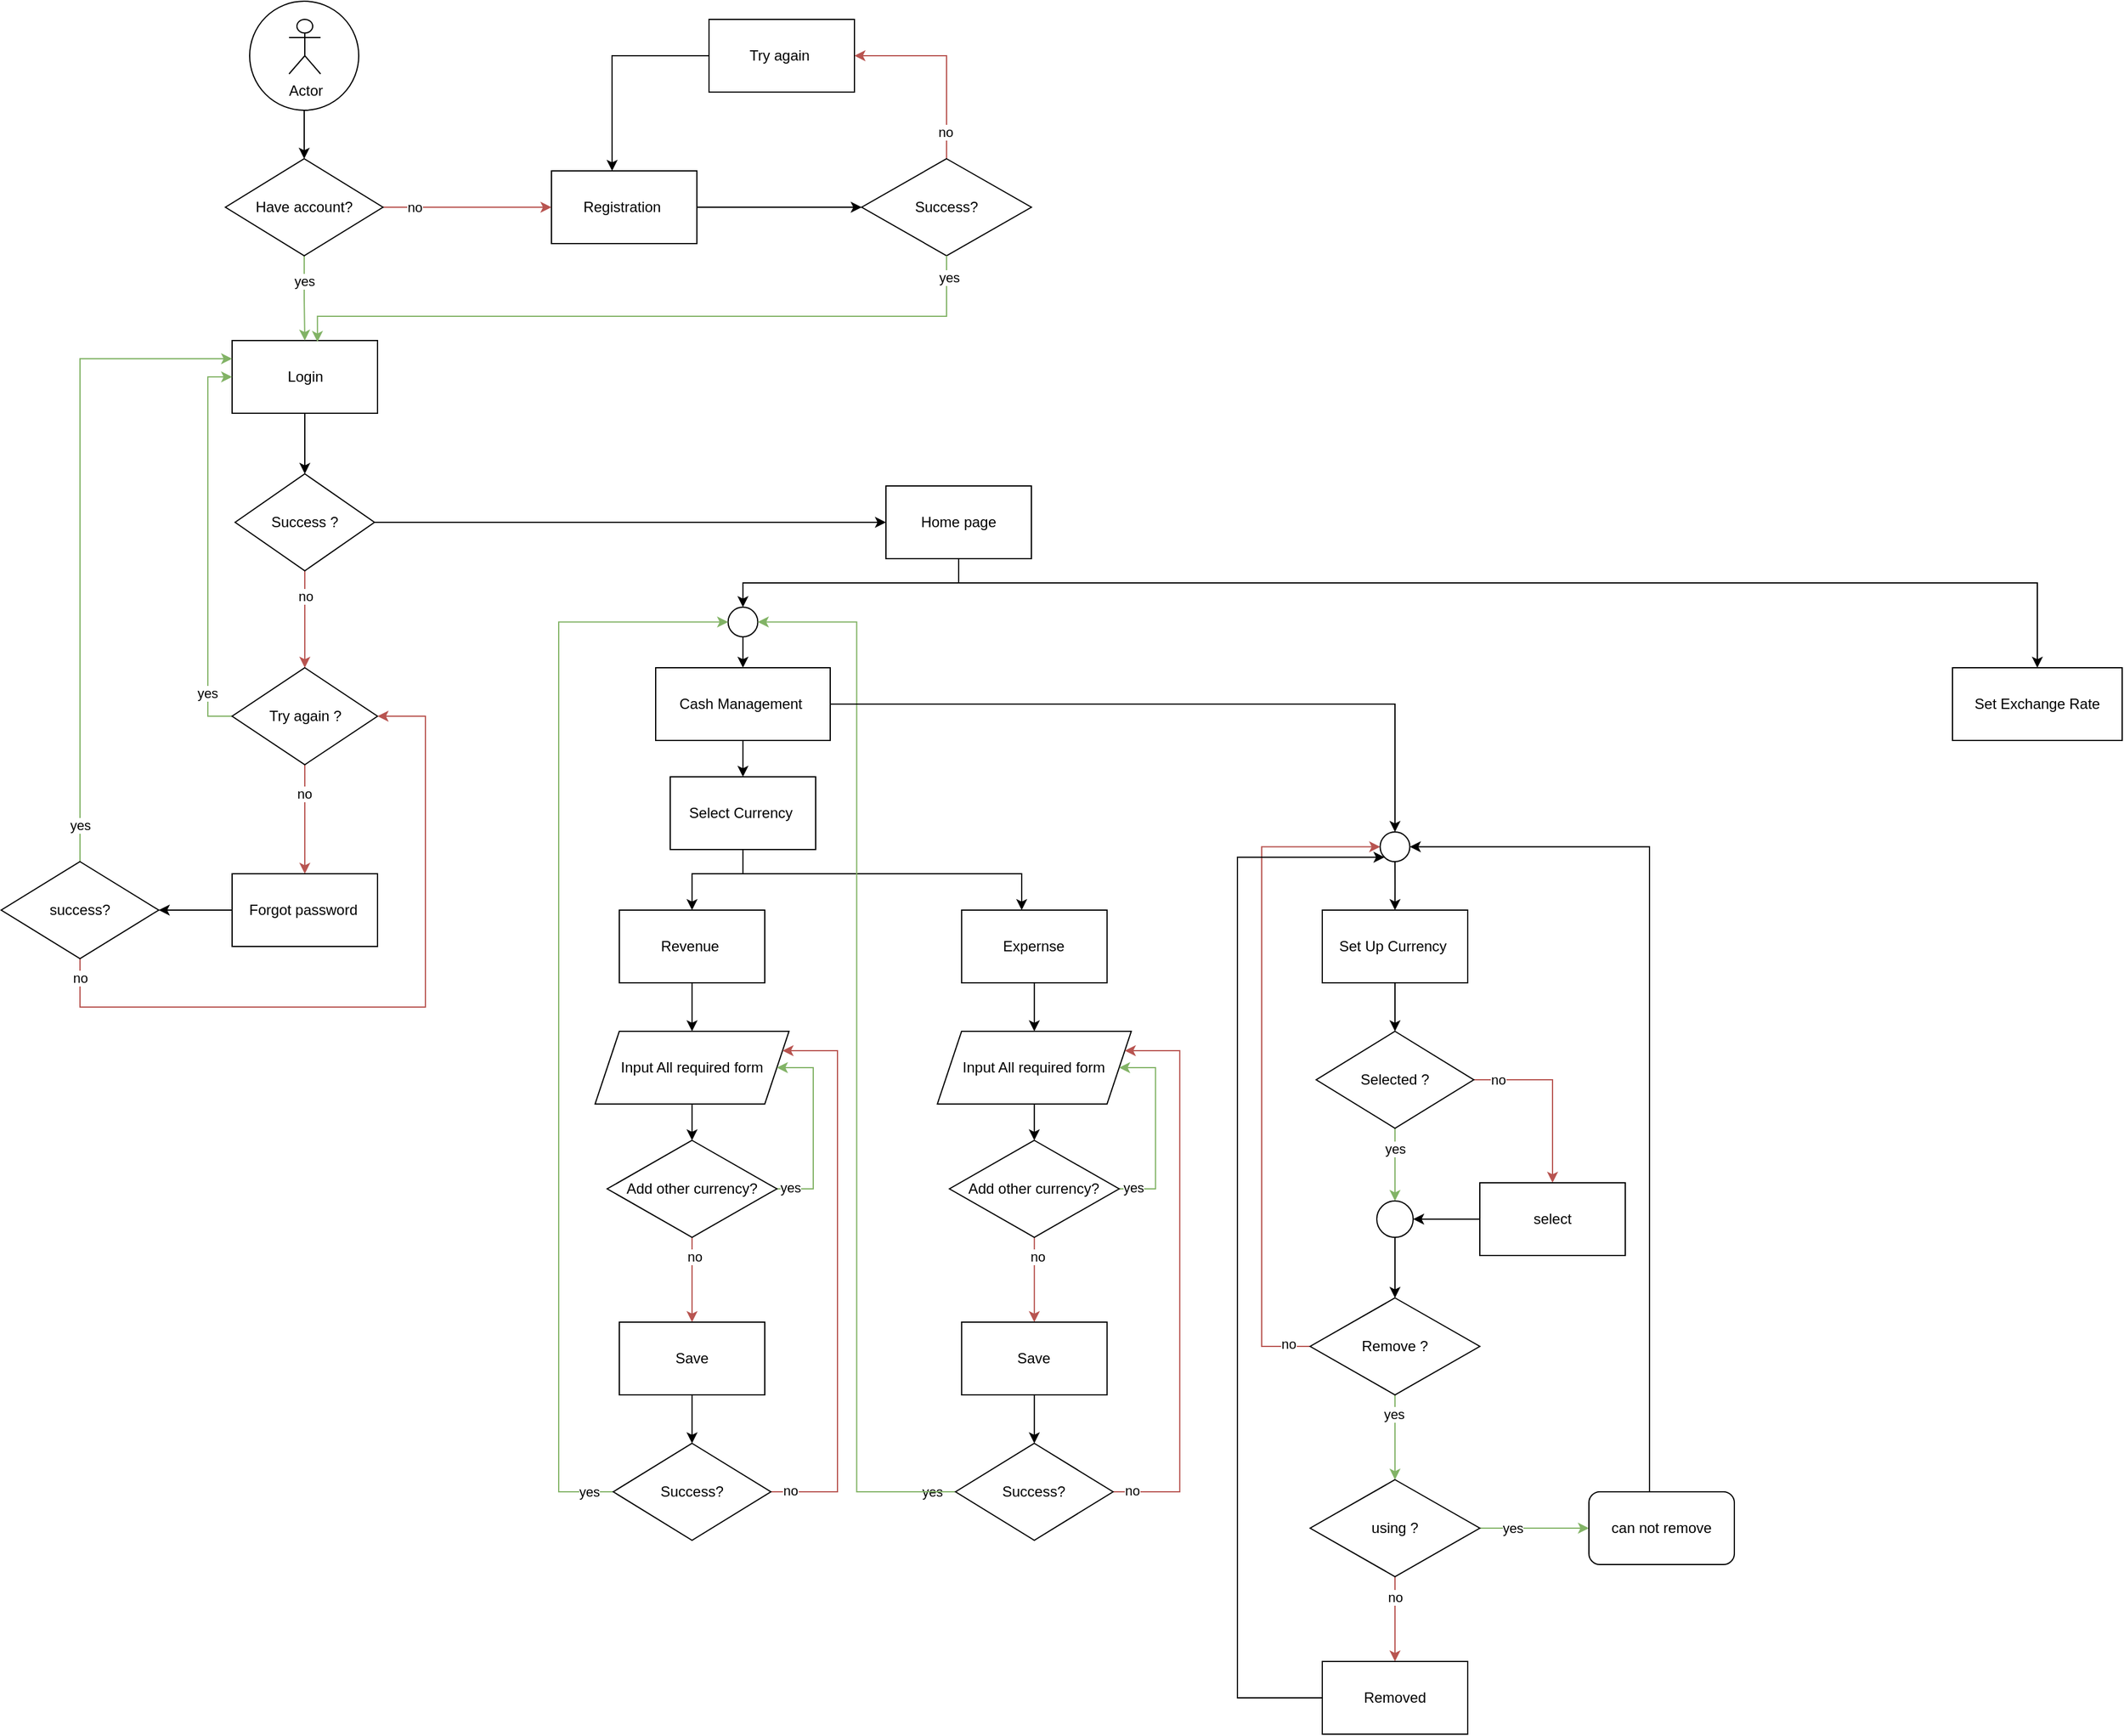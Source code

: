 <mxfile version="22.1.21" type="github">
  <diagram name="Page-1" id="sFdaFdxDaXIZGCfl0hoK">
    <mxGraphModel dx="2739" dy="1045" grid="1" gridSize="10" guides="1" tooltips="1" connect="1" arrows="1" fold="1" page="1" pageScale="1" pageWidth="827" pageHeight="1169" math="0" shadow="0">
      <root>
        <mxCell id="0" />
        <mxCell id="1" parent="0" />
        <mxCell id="cbAIEBdqqNmtDcaVRpag-26" style="edgeStyle=orthogonalEdgeStyle;rounded=0;orthogonalLoop=1;jettySize=auto;html=1;entryX=0.5;entryY=0;entryDx=0;entryDy=0;" parent="1" source="v3WD2MxnCzHF7l0SVA99-8" target="cbAIEBdqqNmtDcaVRpag-25" edge="1">
          <mxGeometry relative="1" as="geometry" />
        </mxCell>
        <mxCell id="v3WD2MxnCzHF7l0SVA99-8" value="" style="ellipse;whiteSpace=wrap;html=1;aspect=fixed;" parent="1" vertex="1">
          <mxGeometry x="45" y="60" width="90" height="90" as="geometry" />
        </mxCell>
        <mxCell id="cbAIEBdqqNmtDcaVRpag-39" style="edgeStyle=orthogonalEdgeStyle;rounded=0;orthogonalLoop=1;jettySize=auto;html=1;entryX=0.5;entryY=0;entryDx=0;entryDy=0;" parent="1" source="cbAIEBdqqNmtDcaVRpag-8" target="cbAIEBdqqNmtDcaVRpag-38" edge="1">
          <mxGeometry relative="1" as="geometry" />
        </mxCell>
        <mxCell id="cbAIEBdqqNmtDcaVRpag-8" value="Login" style="rounded=0;whiteSpace=wrap;html=1;" parent="1" vertex="1">
          <mxGeometry x="30.5" y="340" width="120" height="60" as="geometry" />
        </mxCell>
        <mxCell id="cbAIEBdqqNmtDcaVRpag-27" value="" style="edgeStyle=orthogonalEdgeStyle;rounded=0;orthogonalLoop=1;jettySize=auto;html=1;fillColor=#d5e8d4;strokeColor=#82b366;" parent="1" source="cbAIEBdqqNmtDcaVRpag-25" target="cbAIEBdqqNmtDcaVRpag-8" edge="1">
          <mxGeometry relative="1" as="geometry" />
        </mxCell>
        <mxCell id="cbAIEBdqqNmtDcaVRpag-62" value="yes" style="edgeLabel;html=1;align=center;verticalAlign=middle;resizable=0;points=[];" parent="cbAIEBdqqNmtDcaVRpag-27" vertex="1" connectable="0">
          <mxGeometry x="-0.734" relative="1" as="geometry">
            <mxPoint y="11" as="offset" />
          </mxGeometry>
        </mxCell>
        <mxCell id="cbAIEBdqqNmtDcaVRpag-29" style="edgeStyle=orthogonalEdgeStyle;rounded=0;orthogonalLoop=1;jettySize=auto;html=1;fillColor=#f8cecc;strokeColor=#b85450;" parent="1" source="cbAIEBdqqNmtDcaVRpag-25" target="cbAIEBdqqNmtDcaVRpag-28" edge="1">
          <mxGeometry relative="1" as="geometry" />
        </mxCell>
        <mxCell id="cbAIEBdqqNmtDcaVRpag-61" value="no" style="edgeLabel;html=1;align=center;verticalAlign=middle;resizable=0;points=[];" parent="cbAIEBdqqNmtDcaVRpag-29" vertex="1" connectable="0">
          <mxGeometry x="0.089" relative="1" as="geometry">
            <mxPoint x="-50" as="offset" />
          </mxGeometry>
        </mxCell>
        <mxCell id="cbAIEBdqqNmtDcaVRpag-25" value="Have account?" style="rhombus;whiteSpace=wrap;html=1;" parent="1" vertex="1">
          <mxGeometry x="25" y="190" width="130" height="80" as="geometry" />
        </mxCell>
        <mxCell id="cbAIEBdqqNmtDcaVRpag-32" style="edgeStyle=orthogonalEdgeStyle;rounded=0;orthogonalLoop=1;jettySize=auto;html=1;entryX=0;entryY=0.5;entryDx=0;entryDy=0;" parent="1" source="cbAIEBdqqNmtDcaVRpag-28" target="cbAIEBdqqNmtDcaVRpag-30" edge="1">
          <mxGeometry relative="1" as="geometry" />
        </mxCell>
        <mxCell id="cbAIEBdqqNmtDcaVRpag-28" value="Registration&amp;nbsp;" style="rounded=0;whiteSpace=wrap;html=1;" parent="1" vertex="1">
          <mxGeometry x="294" y="200" width="120" height="60" as="geometry" />
        </mxCell>
        <mxCell id="cbAIEBdqqNmtDcaVRpag-71" style="edgeStyle=orthogonalEdgeStyle;rounded=0;orthogonalLoop=1;jettySize=auto;html=1;entryX=1;entryY=0.5;entryDx=0;entryDy=0;exitX=0.5;exitY=0;exitDx=0;exitDy=0;fillColor=#f8cecc;strokeColor=#b85450;" parent="1" source="cbAIEBdqqNmtDcaVRpag-30" target="cbAIEBdqqNmtDcaVRpag-65" edge="1">
          <mxGeometry relative="1" as="geometry">
            <Array as="points">
              <mxPoint x="620" y="105" />
            </Array>
          </mxGeometry>
        </mxCell>
        <mxCell id="cbAIEBdqqNmtDcaVRpag-72" value="no" style="edgeLabel;html=1;align=center;verticalAlign=middle;resizable=0;points=[];" parent="cbAIEBdqqNmtDcaVRpag-71" vertex="1" connectable="0">
          <mxGeometry x="-0.721" y="1" relative="1" as="geometry">
            <mxPoint as="offset" />
          </mxGeometry>
        </mxCell>
        <mxCell id="cbAIEBdqqNmtDcaVRpag-30" value="Success?" style="rhombus;whiteSpace=wrap;html=1;" parent="1" vertex="1">
          <mxGeometry x="550" y="190" width="140" height="80" as="geometry" />
        </mxCell>
        <mxCell id="JdCSDH2BRABHnU54pqJm-5" style="edgeStyle=orthogonalEdgeStyle;rounded=0;orthogonalLoop=1;jettySize=auto;html=1;entryX=0.5;entryY=0;entryDx=0;entryDy=0;" edge="1" parent="1" source="JdCSDH2BRABHnU54pqJm-6" target="JdCSDH2BRABHnU54pqJm-4">
          <mxGeometry relative="1" as="geometry">
            <Array as="points">
              <mxPoint x="452" y="570" />
            </Array>
          </mxGeometry>
        </mxCell>
        <mxCell id="JdCSDH2BRABHnU54pqJm-101" style="edgeStyle=orthogonalEdgeStyle;rounded=0;orthogonalLoop=1;jettySize=auto;html=1;entryX=0.5;entryY=0;entryDx=0;entryDy=0;" edge="1" parent="1" source="cbAIEBdqqNmtDcaVRpag-36" target="JdCSDH2BRABHnU54pqJm-100">
          <mxGeometry relative="1" as="geometry">
            <Array as="points">
              <mxPoint x="630" y="540" />
              <mxPoint x="1520" y="540" />
            </Array>
          </mxGeometry>
        </mxCell>
        <mxCell id="cbAIEBdqqNmtDcaVRpag-36" value="Home page" style="rounded=0;whiteSpace=wrap;html=1;" parent="1" vertex="1">
          <mxGeometry x="570" y="460" width="120" height="60" as="geometry" />
        </mxCell>
        <mxCell id="cbAIEBdqqNmtDcaVRpag-78" style="edgeStyle=orthogonalEdgeStyle;rounded=0;orthogonalLoop=1;jettySize=auto;html=1;entryX=0.5;entryY=0;entryDx=0;entryDy=0;fillColor=#f8cecc;strokeColor=#b85450;" parent="1" source="cbAIEBdqqNmtDcaVRpag-38" target="cbAIEBdqqNmtDcaVRpag-44" edge="1">
          <mxGeometry relative="1" as="geometry" />
        </mxCell>
        <mxCell id="cbAIEBdqqNmtDcaVRpag-79" value="no&lt;br&gt;" style="edgeLabel;html=1;align=center;verticalAlign=middle;resizable=0;points=[];" parent="cbAIEBdqqNmtDcaVRpag-78" vertex="1" connectable="0">
          <mxGeometry x="-0.617" y="-2" relative="1" as="geometry">
            <mxPoint x="2" y="5" as="offset" />
          </mxGeometry>
        </mxCell>
        <mxCell id="cbAIEBdqqNmtDcaVRpag-90" style="edgeStyle=orthogonalEdgeStyle;rounded=0;orthogonalLoop=1;jettySize=auto;html=1;" parent="1" source="cbAIEBdqqNmtDcaVRpag-38" target="cbAIEBdqqNmtDcaVRpag-36" edge="1">
          <mxGeometry relative="1" as="geometry" />
        </mxCell>
        <mxCell id="cbAIEBdqqNmtDcaVRpag-38" value="Success ?" style="rhombus;whiteSpace=wrap;html=1;" parent="1" vertex="1">
          <mxGeometry x="33" y="450" width="115" height="80" as="geometry" />
        </mxCell>
        <mxCell id="cbAIEBdqqNmtDcaVRpag-48" style="edgeStyle=orthogonalEdgeStyle;rounded=0;orthogonalLoop=1;jettySize=auto;html=1;entryX=0;entryY=0.5;entryDx=0;entryDy=0;exitX=0;exitY=0.5;exitDx=0;exitDy=0;fillColor=#d5e8d4;strokeColor=#82b366;" parent="1" source="cbAIEBdqqNmtDcaVRpag-44" target="cbAIEBdqqNmtDcaVRpag-8" edge="1">
          <mxGeometry relative="1" as="geometry">
            <mxPoint x="-20" y="640" as="targetPoint" />
          </mxGeometry>
        </mxCell>
        <mxCell id="cbAIEBdqqNmtDcaVRpag-82" value="yes" style="edgeLabel;html=1;align=center;verticalAlign=middle;resizable=0;points=[];" parent="cbAIEBdqqNmtDcaVRpag-48" vertex="1" connectable="0">
          <mxGeometry x="-0.659" y="-3" relative="1" as="geometry">
            <mxPoint x="-4" y="15" as="offset" />
          </mxGeometry>
        </mxCell>
        <mxCell id="cbAIEBdqqNmtDcaVRpag-50" style="edgeStyle=orthogonalEdgeStyle;rounded=0;orthogonalLoop=1;jettySize=auto;html=1;entryX=0.5;entryY=0;entryDx=0;entryDy=0;fillColor=#f8cecc;strokeColor=#b85450;" parent="1" source="cbAIEBdqqNmtDcaVRpag-44" target="cbAIEBdqqNmtDcaVRpag-49" edge="1">
          <mxGeometry relative="1" as="geometry" />
        </mxCell>
        <mxCell id="cbAIEBdqqNmtDcaVRpag-87" value="no" style="edgeLabel;html=1;align=center;verticalAlign=middle;resizable=0;points=[];" parent="cbAIEBdqqNmtDcaVRpag-50" vertex="1" connectable="0">
          <mxGeometry x="-0.479" y="-1" relative="1" as="geometry">
            <mxPoint as="offset" />
          </mxGeometry>
        </mxCell>
        <mxCell id="cbAIEBdqqNmtDcaVRpag-44" value="Try again ?" style="rhombus;whiteSpace=wrap;html=1;" parent="1" vertex="1">
          <mxGeometry x="30.5" y="610" width="120" height="80" as="geometry" />
        </mxCell>
        <mxCell id="cbAIEBdqqNmtDcaVRpag-81" style="edgeStyle=orthogonalEdgeStyle;rounded=0;orthogonalLoop=1;jettySize=auto;html=1;entryX=1;entryY=0.5;entryDx=0;entryDy=0;" parent="1" source="cbAIEBdqqNmtDcaVRpag-49" target="cbAIEBdqqNmtDcaVRpag-51" edge="1">
          <mxGeometry relative="1" as="geometry" />
        </mxCell>
        <mxCell id="cbAIEBdqqNmtDcaVRpag-49" value="Forgot password&amp;nbsp;" style="rounded=0;whiteSpace=wrap;html=1;" parent="1" vertex="1">
          <mxGeometry x="30.5" y="780" width="120" height="60" as="geometry" />
        </mxCell>
        <mxCell id="cbAIEBdqqNmtDcaVRpag-83" style="edgeStyle=orthogonalEdgeStyle;rounded=0;orthogonalLoop=1;jettySize=auto;html=1;entryX=1;entryY=0.5;entryDx=0;entryDy=0;fillColor=#f8cecc;strokeColor=#b85450;" parent="1" source="cbAIEBdqqNmtDcaVRpag-51" target="cbAIEBdqqNmtDcaVRpag-44" edge="1">
          <mxGeometry relative="1" as="geometry">
            <Array as="points">
              <mxPoint x="-95" y="890" />
              <mxPoint x="190" y="890" />
              <mxPoint x="190" y="650" />
            </Array>
          </mxGeometry>
        </mxCell>
        <mxCell id="cbAIEBdqqNmtDcaVRpag-84" value="no" style="edgeLabel;html=1;align=center;verticalAlign=middle;resizable=0;points=[];" parent="cbAIEBdqqNmtDcaVRpag-83" vertex="1" connectable="0">
          <mxGeometry x="-0.732" relative="1" as="geometry">
            <mxPoint x="-41" y="-24" as="offset" />
          </mxGeometry>
        </mxCell>
        <mxCell id="cbAIEBdqqNmtDcaVRpag-85" style="edgeStyle=orthogonalEdgeStyle;rounded=0;orthogonalLoop=1;jettySize=auto;html=1;entryX=0;entryY=0.25;entryDx=0;entryDy=0;fillColor=#d5e8d4;strokeColor=#82b366;" parent="1" source="cbAIEBdqqNmtDcaVRpag-51" target="cbAIEBdqqNmtDcaVRpag-8" edge="1">
          <mxGeometry relative="1" as="geometry">
            <Array as="points">
              <mxPoint x="-95" y="355" />
            </Array>
          </mxGeometry>
        </mxCell>
        <mxCell id="cbAIEBdqqNmtDcaVRpag-86" value="yes" style="edgeLabel;html=1;align=center;verticalAlign=middle;resizable=0;points=[];" parent="cbAIEBdqqNmtDcaVRpag-85" vertex="1" connectable="0">
          <mxGeometry x="-0.879" y="4" relative="1" as="geometry">
            <mxPoint x="4" y="2" as="offset" />
          </mxGeometry>
        </mxCell>
        <mxCell id="cbAIEBdqqNmtDcaVRpag-51" value="success?" style="rhombus;whiteSpace=wrap;html=1;" parent="1" vertex="1">
          <mxGeometry x="-160" y="770" width="130" height="80" as="geometry" />
        </mxCell>
        <mxCell id="cbAIEBdqqNmtDcaVRpag-65" value="Try again&amp;nbsp;" style="rounded=0;whiteSpace=wrap;html=1;" parent="1" vertex="1">
          <mxGeometry x="424" y="75" width="120" height="60" as="geometry" />
        </mxCell>
        <mxCell id="cbAIEBdqqNmtDcaVRpag-68" style="edgeStyle=orthogonalEdgeStyle;rounded=0;orthogonalLoop=1;jettySize=auto;html=1;entryX=0.417;entryY=0;entryDx=0;entryDy=0;entryPerimeter=0;" parent="1" source="cbAIEBdqqNmtDcaVRpag-65" target="cbAIEBdqqNmtDcaVRpag-28" edge="1">
          <mxGeometry relative="1" as="geometry" />
        </mxCell>
        <mxCell id="cbAIEBdqqNmtDcaVRpag-88" style="edgeStyle=orthogonalEdgeStyle;rounded=0;orthogonalLoop=1;jettySize=auto;html=1;entryX=0.587;entryY=0.019;entryDx=0;entryDy=0;entryPerimeter=0;fillColor=#d5e8d4;strokeColor=#82b366;" parent="1" source="cbAIEBdqqNmtDcaVRpag-30" target="cbAIEBdqqNmtDcaVRpag-8" edge="1">
          <mxGeometry relative="1" as="geometry">
            <Array as="points">
              <mxPoint x="620" y="320" />
              <mxPoint x="100" y="320" />
            </Array>
          </mxGeometry>
        </mxCell>
        <mxCell id="cbAIEBdqqNmtDcaVRpag-89" value="yes" style="edgeLabel;html=1;align=center;verticalAlign=middle;resizable=0;points=[];" parent="cbAIEBdqqNmtDcaVRpag-88" vertex="1" connectable="0">
          <mxGeometry x="-0.94" y="2" relative="1" as="geometry">
            <mxPoint as="offset" />
          </mxGeometry>
        </mxCell>
        <mxCell id="JdCSDH2BRABHnU54pqJm-3" value="Actor" style="shape=umlActor;verticalLabelPosition=bottom;verticalAlign=top;html=1;outlineConnect=0;" vertex="1" parent="1">
          <mxGeometry x="77.5" y="75" width="26" height="45" as="geometry" />
        </mxCell>
        <mxCell id="JdCSDH2BRABHnU54pqJm-9" style="edgeStyle=orthogonalEdgeStyle;rounded=0;orthogonalLoop=1;jettySize=auto;html=1;entryX=0.5;entryY=0;entryDx=0;entryDy=0;" edge="1" parent="1" source="JdCSDH2BRABHnU54pqJm-4" target="JdCSDH2BRABHnU54pqJm-8">
          <mxGeometry relative="1" as="geometry" />
        </mxCell>
        <mxCell id="JdCSDH2BRABHnU54pqJm-4" value="Cash Management&amp;nbsp;" style="rounded=0;whiteSpace=wrap;html=1;" vertex="1" parent="1">
          <mxGeometry x="380" y="610" width="144" height="60" as="geometry" />
        </mxCell>
        <mxCell id="JdCSDH2BRABHnU54pqJm-7" value="" style="edgeStyle=orthogonalEdgeStyle;rounded=0;orthogonalLoop=1;jettySize=auto;html=1;entryX=0.5;entryY=0;entryDx=0;entryDy=0;" edge="1" parent="1" source="cbAIEBdqqNmtDcaVRpag-36" target="JdCSDH2BRABHnU54pqJm-6">
          <mxGeometry relative="1" as="geometry">
            <mxPoint x="630" y="530" as="sourcePoint" />
            <mxPoint x="422" y="580" as="targetPoint" />
            <Array as="points">
              <mxPoint x="630" y="540" />
              <mxPoint x="452" y="540" />
            </Array>
          </mxGeometry>
        </mxCell>
        <mxCell id="JdCSDH2BRABHnU54pqJm-6" value="" style="ellipse;whiteSpace=wrap;html=1;aspect=fixed;" vertex="1" parent="1">
          <mxGeometry x="439.75" y="560" width="24.5" height="24.5" as="geometry" />
        </mxCell>
        <mxCell id="JdCSDH2BRABHnU54pqJm-12" style="edgeStyle=orthogonalEdgeStyle;rounded=0;orthogonalLoop=1;jettySize=auto;html=1;entryX=0.5;entryY=0;entryDx=0;entryDy=0;" edge="1" parent="1" source="JdCSDH2BRABHnU54pqJm-8" target="JdCSDH2BRABHnU54pqJm-11">
          <mxGeometry relative="1" as="geometry">
            <Array as="points">
              <mxPoint x="452" y="780" />
              <mxPoint x="410" y="780" />
            </Array>
          </mxGeometry>
        </mxCell>
        <mxCell id="JdCSDH2BRABHnU54pqJm-47" style="edgeStyle=orthogonalEdgeStyle;rounded=0;orthogonalLoop=1;jettySize=auto;html=1;" edge="1" parent="1" source="JdCSDH2BRABHnU54pqJm-8" target="JdCSDH2BRABHnU54pqJm-32">
          <mxGeometry relative="1" as="geometry">
            <Array as="points">
              <mxPoint x="452" y="780" />
              <mxPoint x="682" y="780" />
            </Array>
          </mxGeometry>
        </mxCell>
        <mxCell id="JdCSDH2BRABHnU54pqJm-8" value="Select Currency&amp;nbsp;" style="rounded=0;whiteSpace=wrap;html=1;" vertex="1" parent="1">
          <mxGeometry x="392" y="700" width="120" height="60" as="geometry" />
        </mxCell>
        <mxCell id="JdCSDH2BRABHnU54pqJm-14" style="edgeStyle=orthogonalEdgeStyle;rounded=0;orthogonalLoop=1;jettySize=auto;html=1;" edge="1" parent="1" source="JdCSDH2BRABHnU54pqJm-11" target="JdCSDH2BRABHnU54pqJm-13">
          <mxGeometry relative="1" as="geometry" />
        </mxCell>
        <mxCell id="JdCSDH2BRABHnU54pqJm-11" value="Revenue&amp;nbsp;" style="rounded=0;whiteSpace=wrap;html=1;" vertex="1" parent="1">
          <mxGeometry x="350" y="810" width="120" height="60" as="geometry" />
        </mxCell>
        <mxCell id="JdCSDH2BRABHnU54pqJm-17" style="edgeStyle=orthogonalEdgeStyle;rounded=0;orthogonalLoop=1;jettySize=auto;html=1;entryX=0.5;entryY=0;entryDx=0;entryDy=0;" edge="1" parent="1" source="JdCSDH2BRABHnU54pqJm-13" target="JdCSDH2BRABHnU54pqJm-15">
          <mxGeometry relative="1" as="geometry" />
        </mxCell>
        <mxCell id="JdCSDH2BRABHnU54pqJm-13" value="Input All required form" style="shape=parallelogram;perimeter=parallelogramPerimeter;whiteSpace=wrap;html=1;fixedSize=1;" vertex="1" parent="1">
          <mxGeometry x="330" y="910" width="160" height="60" as="geometry" />
        </mxCell>
        <mxCell id="JdCSDH2BRABHnU54pqJm-18" style="edgeStyle=orthogonalEdgeStyle;rounded=0;orthogonalLoop=1;jettySize=auto;html=1;entryX=1;entryY=0.5;entryDx=0;entryDy=0;exitX=1;exitY=0.5;exitDx=0;exitDy=0;fillColor=#d5e8d4;strokeColor=#82b366;" edge="1" parent="1" source="JdCSDH2BRABHnU54pqJm-15" target="JdCSDH2BRABHnU54pqJm-13">
          <mxGeometry relative="1" as="geometry">
            <Array as="points">
              <mxPoint x="510" y="1040" />
              <mxPoint x="510" y="940" />
            </Array>
          </mxGeometry>
        </mxCell>
        <mxCell id="JdCSDH2BRABHnU54pqJm-19" value="yes" style="edgeLabel;html=1;align=center;verticalAlign=middle;resizable=0;points=[];" vertex="1" connectable="0" parent="JdCSDH2BRABHnU54pqJm-18">
          <mxGeometry x="-0.872" relative="1" as="geometry">
            <mxPoint x="1" y="-1" as="offset" />
          </mxGeometry>
        </mxCell>
        <mxCell id="JdCSDH2BRABHnU54pqJm-21" value="" style="edgeStyle=orthogonalEdgeStyle;rounded=0;orthogonalLoop=1;jettySize=auto;html=1;fillColor=#f8cecc;strokeColor=#b85450;" edge="1" parent="1" source="JdCSDH2BRABHnU54pqJm-15" target="JdCSDH2BRABHnU54pqJm-20">
          <mxGeometry relative="1" as="geometry" />
        </mxCell>
        <mxCell id="JdCSDH2BRABHnU54pqJm-26" value="no" style="edgeLabel;html=1;align=center;verticalAlign=middle;resizable=0;points=[];" vertex="1" connectable="0" parent="JdCSDH2BRABHnU54pqJm-21">
          <mxGeometry x="-0.546" y="2" relative="1" as="geometry">
            <mxPoint as="offset" />
          </mxGeometry>
        </mxCell>
        <mxCell id="JdCSDH2BRABHnU54pqJm-15" value="Add other currency?" style="rhombus;whiteSpace=wrap;html=1;" vertex="1" parent="1">
          <mxGeometry x="340" y="1000" width="140" height="80" as="geometry" />
        </mxCell>
        <mxCell id="JdCSDH2BRABHnU54pqJm-25" style="edgeStyle=orthogonalEdgeStyle;rounded=0;orthogonalLoop=1;jettySize=auto;html=1;entryX=0.5;entryY=0;entryDx=0;entryDy=0;" edge="1" parent="1" source="JdCSDH2BRABHnU54pqJm-20" target="JdCSDH2BRABHnU54pqJm-22">
          <mxGeometry relative="1" as="geometry" />
        </mxCell>
        <mxCell id="JdCSDH2BRABHnU54pqJm-20" value="Save" style="rounded=0;whiteSpace=wrap;html=1;" vertex="1" parent="1">
          <mxGeometry x="350" y="1150" width="120" height="60" as="geometry" />
        </mxCell>
        <mxCell id="JdCSDH2BRABHnU54pqJm-27" style="edgeStyle=orthogonalEdgeStyle;rounded=0;orthogonalLoop=1;jettySize=auto;html=1;entryX=1;entryY=0.25;entryDx=0;entryDy=0;fillColor=#f8cecc;strokeColor=#b85450;" edge="1" parent="1" source="JdCSDH2BRABHnU54pqJm-22" target="JdCSDH2BRABHnU54pqJm-13">
          <mxGeometry relative="1" as="geometry">
            <Array as="points">
              <mxPoint x="530" y="1290" />
              <mxPoint x="530" y="926" />
            </Array>
          </mxGeometry>
        </mxCell>
        <mxCell id="JdCSDH2BRABHnU54pqJm-28" value="no" style="edgeLabel;html=1;align=center;verticalAlign=middle;resizable=0;points=[];" vertex="1" connectable="0" parent="JdCSDH2BRABHnU54pqJm-27">
          <mxGeometry x="-0.933" y="1" relative="1" as="geometry">
            <mxPoint as="offset" />
          </mxGeometry>
        </mxCell>
        <mxCell id="JdCSDH2BRABHnU54pqJm-29" style="edgeStyle=orthogonalEdgeStyle;rounded=0;orthogonalLoop=1;jettySize=auto;html=1;entryX=0;entryY=0.5;entryDx=0;entryDy=0;fillColor=#d5e8d4;strokeColor=#82b366;" edge="1" parent="1" source="JdCSDH2BRABHnU54pqJm-22" target="JdCSDH2BRABHnU54pqJm-6">
          <mxGeometry relative="1" as="geometry">
            <Array as="points">
              <mxPoint x="300" y="1290" />
              <mxPoint x="300" y="572" />
            </Array>
          </mxGeometry>
        </mxCell>
        <mxCell id="JdCSDH2BRABHnU54pqJm-30" value="yes" style="edgeLabel;html=1;align=center;verticalAlign=middle;resizable=0;points=[];" vertex="1" connectable="0" parent="JdCSDH2BRABHnU54pqJm-29">
          <mxGeometry x="-0.956" relative="1" as="geometry">
            <mxPoint as="offset" />
          </mxGeometry>
        </mxCell>
        <mxCell id="JdCSDH2BRABHnU54pqJm-22" value="Success?" style="rhombus;whiteSpace=wrap;html=1;" vertex="1" parent="1">
          <mxGeometry x="345" y="1250" width="130" height="80" as="geometry" />
        </mxCell>
        <mxCell id="JdCSDH2BRABHnU54pqJm-31" style="edgeStyle=orthogonalEdgeStyle;rounded=0;orthogonalLoop=1;jettySize=auto;html=1;" edge="1" parent="1" source="JdCSDH2BRABHnU54pqJm-32" target="JdCSDH2BRABHnU54pqJm-34">
          <mxGeometry relative="1" as="geometry" />
        </mxCell>
        <mxCell id="JdCSDH2BRABHnU54pqJm-32" value="Expernse" style="rounded=0;whiteSpace=wrap;html=1;" vertex="1" parent="1">
          <mxGeometry x="632.41" y="810" width="120" height="60" as="geometry" />
        </mxCell>
        <mxCell id="JdCSDH2BRABHnU54pqJm-33" style="edgeStyle=orthogonalEdgeStyle;rounded=0;orthogonalLoop=1;jettySize=auto;html=1;entryX=0.5;entryY=0;entryDx=0;entryDy=0;" edge="1" parent="1" source="JdCSDH2BRABHnU54pqJm-34" target="JdCSDH2BRABHnU54pqJm-39">
          <mxGeometry relative="1" as="geometry" />
        </mxCell>
        <mxCell id="JdCSDH2BRABHnU54pqJm-34" value="Input All required form" style="shape=parallelogram;perimeter=parallelogramPerimeter;whiteSpace=wrap;html=1;fixedSize=1;" vertex="1" parent="1">
          <mxGeometry x="612.41" y="910" width="160" height="60" as="geometry" />
        </mxCell>
        <mxCell id="JdCSDH2BRABHnU54pqJm-35" style="edgeStyle=orthogonalEdgeStyle;rounded=0;orthogonalLoop=1;jettySize=auto;html=1;entryX=1;entryY=0.5;entryDx=0;entryDy=0;exitX=1;exitY=0.5;exitDx=0;exitDy=0;fillColor=#d5e8d4;strokeColor=#82b366;" edge="1" parent="1" source="JdCSDH2BRABHnU54pqJm-39" target="JdCSDH2BRABHnU54pqJm-34">
          <mxGeometry relative="1" as="geometry">
            <Array as="points">
              <mxPoint x="792.41" y="1040" />
              <mxPoint x="792.41" y="940" />
            </Array>
          </mxGeometry>
        </mxCell>
        <mxCell id="JdCSDH2BRABHnU54pqJm-36" value="yes" style="edgeLabel;html=1;align=center;verticalAlign=middle;resizable=0;points=[];" vertex="1" connectable="0" parent="JdCSDH2BRABHnU54pqJm-35">
          <mxGeometry x="-0.872" relative="1" as="geometry">
            <mxPoint x="1" y="-1" as="offset" />
          </mxGeometry>
        </mxCell>
        <mxCell id="JdCSDH2BRABHnU54pqJm-37" value="" style="edgeStyle=orthogonalEdgeStyle;rounded=0;orthogonalLoop=1;jettySize=auto;html=1;fillColor=#f8cecc;strokeColor=#b85450;" edge="1" parent="1" source="JdCSDH2BRABHnU54pqJm-39" target="JdCSDH2BRABHnU54pqJm-41">
          <mxGeometry relative="1" as="geometry" />
        </mxCell>
        <mxCell id="JdCSDH2BRABHnU54pqJm-38" value="no" style="edgeLabel;html=1;align=center;verticalAlign=middle;resizable=0;points=[];" vertex="1" connectable="0" parent="JdCSDH2BRABHnU54pqJm-37">
          <mxGeometry x="-0.546" y="2" relative="1" as="geometry">
            <mxPoint as="offset" />
          </mxGeometry>
        </mxCell>
        <mxCell id="JdCSDH2BRABHnU54pqJm-39" value="Add other currency?" style="rhombus;whiteSpace=wrap;html=1;" vertex="1" parent="1">
          <mxGeometry x="622.41" y="1000" width="140" height="80" as="geometry" />
        </mxCell>
        <mxCell id="JdCSDH2BRABHnU54pqJm-40" style="edgeStyle=orthogonalEdgeStyle;rounded=0;orthogonalLoop=1;jettySize=auto;html=1;entryX=0.5;entryY=0;entryDx=0;entryDy=0;" edge="1" parent="1" source="JdCSDH2BRABHnU54pqJm-41" target="JdCSDH2BRABHnU54pqJm-45">
          <mxGeometry relative="1" as="geometry" />
        </mxCell>
        <mxCell id="JdCSDH2BRABHnU54pqJm-41" value="Save" style="rounded=0;whiteSpace=wrap;html=1;" vertex="1" parent="1">
          <mxGeometry x="632.41" y="1150" width="120" height="60" as="geometry" />
        </mxCell>
        <mxCell id="JdCSDH2BRABHnU54pqJm-42" style="edgeStyle=orthogonalEdgeStyle;rounded=0;orthogonalLoop=1;jettySize=auto;html=1;entryX=1;entryY=0.25;entryDx=0;entryDy=0;fillColor=#f8cecc;strokeColor=#b85450;" edge="1" parent="1" source="JdCSDH2BRABHnU54pqJm-45" target="JdCSDH2BRABHnU54pqJm-34">
          <mxGeometry relative="1" as="geometry">
            <Array as="points">
              <mxPoint x="812.41" y="1290" />
              <mxPoint x="812.41" y="926" />
            </Array>
          </mxGeometry>
        </mxCell>
        <mxCell id="JdCSDH2BRABHnU54pqJm-43" value="no" style="edgeLabel;html=1;align=center;verticalAlign=middle;resizable=0;points=[];" vertex="1" connectable="0" parent="JdCSDH2BRABHnU54pqJm-42">
          <mxGeometry x="-0.933" y="1" relative="1" as="geometry">
            <mxPoint as="offset" />
          </mxGeometry>
        </mxCell>
        <mxCell id="JdCSDH2BRABHnU54pqJm-44" value="yes" style="edgeLabel;html=1;align=center;verticalAlign=middle;resizable=0;points=[];" vertex="1" connectable="0" parent="1">
          <mxGeometry x="607.518" y="1290.067" as="geometry" />
        </mxCell>
        <mxCell id="JdCSDH2BRABHnU54pqJm-46" style="edgeStyle=orthogonalEdgeStyle;rounded=0;orthogonalLoop=1;jettySize=auto;html=1;entryX=1;entryY=0.5;entryDx=0;entryDy=0;fillColor=#d5e8d4;strokeColor=#82b366;" edge="1" parent="1" source="JdCSDH2BRABHnU54pqJm-45" target="JdCSDH2BRABHnU54pqJm-6">
          <mxGeometry relative="1" as="geometry" />
        </mxCell>
        <mxCell id="JdCSDH2BRABHnU54pqJm-45" value="Success?" style="rhombus;whiteSpace=wrap;html=1;" vertex="1" parent="1">
          <mxGeometry x="627.41" y="1250" width="130" height="80" as="geometry" />
        </mxCell>
        <mxCell id="JdCSDH2BRABHnU54pqJm-66" style="edgeStyle=orthogonalEdgeStyle;rounded=0;orthogonalLoop=1;jettySize=auto;html=1;entryX=0.5;entryY=0;entryDx=0;entryDy=0;" edge="1" parent="1" source="JdCSDH2BRABHnU54pqJm-63" target="JdCSDH2BRABHnU54pqJm-65">
          <mxGeometry relative="1" as="geometry" />
        </mxCell>
        <mxCell id="JdCSDH2BRABHnU54pqJm-63" value="Set Up Currency&amp;nbsp;" style="rounded=0;whiteSpace=wrap;html=1;" vertex="1" parent="1">
          <mxGeometry x="930.0" y="810" width="120" height="60" as="geometry" />
        </mxCell>
        <mxCell id="JdCSDH2BRABHnU54pqJm-68" style="edgeStyle=orthogonalEdgeStyle;rounded=0;orthogonalLoop=1;jettySize=auto;html=1;fillColor=#f8cecc;strokeColor=#b85450;" edge="1" parent="1" source="JdCSDH2BRABHnU54pqJm-65" target="JdCSDH2BRABHnU54pqJm-67">
          <mxGeometry relative="1" as="geometry" />
        </mxCell>
        <mxCell id="JdCSDH2BRABHnU54pqJm-69" value="no" style="edgeLabel;html=1;align=center;verticalAlign=middle;resizable=0;points=[];" vertex="1" connectable="0" parent="JdCSDH2BRABHnU54pqJm-68">
          <mxGeometry x="-0.743" relative="1" as="geometry">
            <mxPoint as="offset" />
          </mxGeometry>
        </mxCell>
        <mxCell id="JdCSDH2BRABHnU54pqJm-72" style="edgeStyle=orthogonalEdgeStyle;rounded=0;orthogonalLoop=1;jettySize=auto;html=1;fillColor=#d5e8d4;strokeColor=#82b366;" edge="1" parent="1" source="JdCSDH2BRABHnU54pqJm-65">
          <mxGeometry relative="1" as="geometry">
            <mxPoint x="990" y="1050" as="targetPoint" />
          </mxGeometry>
        </mxCell>
        <mxCell id="JdCSDH2BRABHnU54pqJm-73" value="yes" style="edgeLabel;html=1;align=center;verticalAlign=middle;resizable=0;points=[];" vertex="1" connectable="0" parent="JdCSDH2BRABHnU54pqJm-72">
          <mxGeometry x="-0.447" relative="1" as="geometry">
            <mxPoint as="offset" />
          </mxGeometry>
        </mxCell>
        <mxCell id="JdCSDH2BRABHnU54pqJm-65" value="Selected ?" style="rhombus;whiteSpace=wrap;html=1;" vertex="1" parent="1">
          <mxGeometry x="925" y="910" width="130" height="80" as="geometry" />
        </mxCell>
        <mxCell id="JdCSDH2BRABHnU54pqJm-83" style="edgeStyle=orthogonalEdgeStyle;rounded=0;orthogonalLoop=1;jettySize=auto;html=1;entryX=1;entryY=0.5;entryDx=0;entryDy=0;" edge="1" parent="1" source="JdCSDH2BRABHnU54pqJm-67" target="JdCSDH2BRABHnU54pqJm-76">
          <mxGeometry relative="1" as="geometry" />
        </mxCell>
        <mxCell id="JdCSDH2BRABHnU54pqJm-67" value="select&lt;br&gt;" style="rounded=0;whiteSpace=wrap;html=1;" vertex="1" parent="1">
          <mxGeometry x="1060" y="1035" width="120" height="60" as="geometry" />
        </mxCell>
        <mxCell id="JdCSDH2BRABHnU54pqJm-75" style="edgeStyle=orthogonalEdgeStyle;rounded=0;orthogonalLoop=1;jettySize=auto;html=1;" edge="1" parent="1" source="JdCSDH2BRABHnU54pqJm-76" target="JdCSDH2BRABHnU54pqJm-74">
          <mxGeometry relative="1" as="geometry" />
        </mxCell>
        <mxCell id="JdCSDH2BRABHnU54pqJm-86" style="edgeStyle=orthogonalEdgeStyle;rounded=0;orthogonalLoop=1;jettySize=auto;html=1;entryX=0;entryY=0.5;entryDx=0;entryDy=0;fillColor=#f8cecc;strokeColor=#b85450;" edge="1" parent="1" source="JdCSDH2BRABHnU54pqJm-74" target="JdCSDH2BRABHnU54pqJm-80">
          <mxGeometry relative="1" as="geometry">
            <Array as="points">
              <mxPoint x="880" y="1170" />
              <mxPoint x="880" y="758" />
            </Array>
          </mxGeometry>
        </mxCell>
        <mxCell id="JdCSDH2BRABHnU54pqJm-87" value="no" style="edgeLabel;html=1;align=center;verticalAlign=middle;resizable=0;points=[];" vertex="1" connectable="0" parent="JdCSDH2BRABHnU54pqJm-86">
          <mxGeometry x="-0.934" relative="1" as="geometry">
            <mxPoint y="-2" as="offset" />
          </mxGeometry>
        </mxCell>
        <mxCell id="JdCSDH2BRABHnU54pqJm-89" style="edgeStyle=orthogonalEdgeStyle;rounded=0;orthogonalLoop=1;jettySize=auto;html=1;entryX=0.5;entryY=0;entryDx=0;entryDy=0;fillColor=#d5e8d4;strokeColor=#82b366;" edge="1" parent="1" source="JdCSDH2BRABHnU54pqJm-74" target="JdCSDH2BRABHnU54pqJm-88">
          <mxGeometry relative="1" as="geometry" />
        </mxCell>
        <mxCell id="JdCSDH2BRABHnU54pqJm-90" value="yes" style="edgeLabel;html=1;align=center;verticalAlign=middle;resizable=0;points=[];" vertex="1" connectable="0" parent="JdCSDH2BRABHnU54pqJm-89">
          <mxGeometry x="-0.556" y="-1" relative="1" as="geometry">
            <mxPoint as="offset" />
          </mxGeometry>
        </mxCell>
        <mxCell id="JdCSDH2BRABHnU54pqJm-74" value="Remove ?" style="rhombus;whiteSpace=wrap;html=1;" vertex="1" parent="1">
          <mxGeometry x="920" y="1130" width="140" height="80" as="geometry" />
        </mxCell>
        <mxCell id="JdCSDH2BRABHnU54pqJm-76" value="" style="ellipse;whiteSpace=wrap;html=1;aspect=fixed;" vertex="1" parent="1">
          <mxGeometry x="975" y="1050" width="30" height="30" as="geometry" />
        </mxCell>
        <mxCell id="JdCSDH2BRABHnU54pqJm-81" value="" style="edgeStyle=orthogonalEdgeStyle;rounded=0;orthogonalLoop=1;jettySize=auto;html=1;entryX=0.5;entryY=0;entryDx=0;entryDy=0;exitX=1;exitY=0.5;exitDx=0;exitDy=0;" edge="1" parent="1" source="JdCSDH2BRABHnU54pqJm-4" target="JdCSDH2BRABHnU54pqJm-80">
          <mxGeometry relative="1" as="geometry">
            <mxPoint x="524" y="640" as="sourcePoint" />
            <mxPoint x="990" y="810" as="targetPoint" />
            <Array as="points" />
          </mxGeometry>
        </mxCell>
        <mxCell id="JdCSDH2BRABHnU54pqJm-82" style="edgeStyle=orthogonalEdgeStyle;rounded=0;orthogonalLoop=1;jettySize=auto;html=1;entryX=0.5;entryY=0;entryDx=0;entryDy=0;" edge="1" parent="1" source="JdCSDH2BRABHnU54pqJm-80" target="JdCSDH2BRABHnU54pqJm-63">
          <mxGeometry relative="1" as="geometry" />
        </mxCell>
        <mxCell id="JdCSDH2BRABHnU54pqJm-80" value="" style="ellipse;whiteSpace=wrap;html=1;aspect=fixed;" vertex="1" parent="1">
          <mxGeometry x="977.75" y="745.5" width="24.5" height="24.5" as="geometry" />
        </mxCell>
        <mxCell id="JdCSDH2BRABHnU54pqJm-92" style="edgeStyle=orthogonalEdgeStyle;rounded=0;orthogonalLoop=1;jettySize=auto;html=1;entryX=0.5;entryY=0;entryDx=0;entryDy=0;fillColor=#f8cecc;strokeColor=#b85450;" edge="1" parent="1" source="JdCSDH2BRABHnU54pqJm-88" target="JdCSDH2BRABHnU54pqJm-91">
          <mxGeometry relative="1" as="geometry" />
        </mxCell>
        <mxCell id="JdCSDH2BRABHnU54pqJm-93" value="no" style="edgeLabel;html=1;align=center;verticalAlign=middle;resizable=0;points=[];" vertex="1" connectable="0" parent="JdCSDH2BRABHnU54pqJm-92">
          <mxGeometry x="-0.535" relative="1" as="geometry">
            <mxPoint as="offset" />
          </mxGeometry>
        </mxCell>
        <mxCell id="JdCSDH2BRABHnU54pqJm-95" style="edgeStyle=orthogonalEdgeStyle;rounded=0;orthogonalLoop=1;jettySize=auto;html=1;entryX=0;entryY=0.5;entryDx=0;entryDy=0;fillColor=#d5e8d4;strokeColor=#82b366;" edge="1" parent="1" source="JdCSDH2BRABHnU54pqJm-88" target="JdCSDH2BRABHnU54pqJm-94">
          <mxGeometry relative="1" as="geometry" />
        </mxCell>
        <mxCell id="JdCSDH2BRABHnU54pqJm-96" value="yes" style="edgeLabel;html=1;align=center;verticalAlign=middle;resizable=0;points=[];" vertex="1" connectable="0" parent="JdCSDH2BRABHnU54pqJm-95">
          <mxGeometry x="-0.415" relative="1" as="geometry">
            <mxPoint as="offset" />
          </mxGeometry>
        </mxCell>
        <mxCell id="JdCSDH2BRABHnU54pqJm-88" value="using ?" style="rhombus;whiteSpace=wrap;html=1;" vertex="1" parent="1">
          <mxGeometry x="920" y="1280" width="140" height="80" as="geometry" />
        </mxCell>
        <mxCell id="JdCSDH2BRABHnU54pqJm-98" style="edgeStyle=orthogonalEdgeStyle;rounded=0;orthogonalLoop=1;jettySize=auto;html=1;entryX=0;entryY=1;entryDx=0;entryDy=0;" edge="1" parent="1" source="JdCSDH2BRABHnU54pqJm-91" target="JdCSDH2BRABHnU54pqJm-80">
          <mxGeometry relative="1" as="geometry">
            <Array as="points">
              <mxPoint x="860" y="1460" />
              <mxPoint x="860" y="766" />
            </Array>
          </mxGeometry>
        </mxCell>
        <mxCell id="JdCSDH2BRABHnU54pqJm-91" value="Removed" style="rounded=0;whiteSpace=wrap;html=1;" vertex="1" parent="1">
          <mxGeometry x="930" y="1430" width="120" height="60" as="geometry" />
        </mxCell>
        <mxCell id="JdCSDH2BRABHnU54pqJm-97" style="edgeStyle=orthogonalEdgeStyle;rounded=0;orthogonalLoop=1;jettySize=auto;html=1;entryX=1;entryY=0.5;entryDx=0;entryDy=0;" edge="1" parent="1" source="JdCSDH2BRABHnU54pqJm-94" target="JdCSDH2BRABHnU54pqJm-80">
          <mxGeometry relative="1" as="geometry">
            <Array as="points">
              <mxPoint x="1200" y="758" />
            </Array>
          </mxGeometry>
        </mxCell>
        <mxCell id="JdCSDH2BRABHnU54pqJm-94" value="can not remove" style="rounded=1;whiteSpace=wrap;html=1;" vertex="1" parent="1">
          <mxGeometry x="1150" y="1290" width="120" height="60" as="geometry" />
        </mxCell>
        <mxCell id="JdCSDH2BRABHnU54pqJm-100" value="Set Exchange Rate" style="rounded=0;whiteSpace=wrap;html=1;" vertex="1" parent="1">
          <mxGeometry x="1450" y="610" width="140" height="60" as="geometry" />
        </mxCell>
      </root>
    </mxGraphModel>
  </diagram>
</mxfile>
